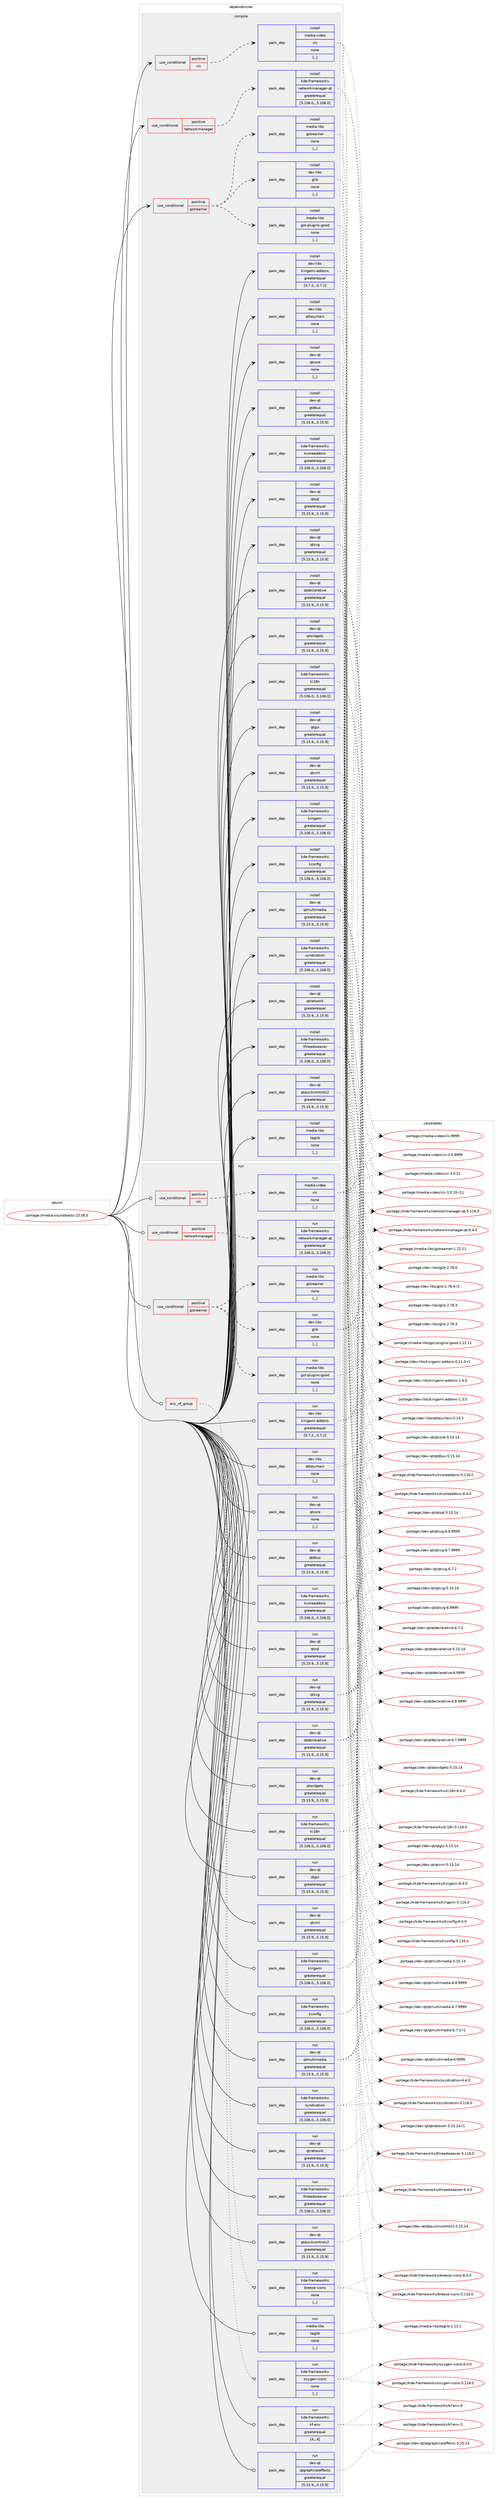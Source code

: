 digraph prolog {

# *************
# Graph options
# *************

newrank=true;
concentrate=true;
compound=true;
graph [rankdir=LR,fontname=Helvetica,fontsize=10,ranksep=1.5];#, ranksep=2.5, nodesep=0.2];
edge  [arrowhead=vee];
node  [fontname=Helvetica,fontsize=10];

# **********
# The ebuild
# **********

subgraph cluster_leftcol {
color=gray;
label=<<i>ebuild</i>>;
id [label="portage://media-sound/kasts-23.08.5", color=red, width=4, href="../media-sound/kasts-23.08.5.svg"];
}

# ****************
# The dependencies
# ****************

subgraph cluster_midcol {
color=gray;
label=<<i>dependencies</i>>;
subgraph cluster_compile {
fillcolor="#eeeeee";
style=filled;
label=<<i>compile</i>>;
subgraph cond79906 {
dependency315726 [label=<<TABLE BORDER="0" CELLBORDER="1" CELLSPACING="0" CELLPADDING="4"><TR><TD ROWSPAN="3" CELLPADDING="10">use_conditional</TD></TR><TR><TD>positive</TD></TR><TR><TD>gstreamer</TD></TR></TABLE>>, shape=none, color=red];
subgraph pack233376 {
dependency315727 [label=<<TABLE BORDER="0" CELLBORDER="1" CELLSPACING="0" CELLPADDING="4" WIDTH="220"><TR><TD ROWSPAN="6" CELLPADDING="30">pack_dep</TD></TR><TR><TD WIDTH="110">install</TD></TR><TR><TD>dev-libs</TD></TR><TR><TD>glib</TD></TR><TR><TD>none</TD></TR><TR><TD>[,,]</TD></TR></TABLE>>, shape=none, color=blue];
}
dependency315726:e -> dependency315727:w [weight=20,style="dashed",arrowhead="vee"];
subgraph pack233377 {
dependency315728 [label=<<TABLE BORDER="0" CELLBORDER="1" CELLSPACING="0" CELLPADDING="4" WIDTH="220"><TR><TD ROWSPAN="6" CELLPADDING="30">pack_dep</TD></TR><TR><TD WIDTH="110">install</TD></TR><TR><TD>media-libs</TD></TR><TR><TD>gstreamer</TD></TR><TR><TD>none</TD></TR><TR><TD>[,,]</TD></TR></TABLE>>, shape=none, color=blue];
}
dependency315726:e -> dependency315728:w [weight=20,style="dashed",arrowhead="vee"];
subgraph pack233378 {
dependency315729 [label=<<TABLE BORDER="0" CELLBORDER="1" CELLSPACING="0" CELLPADDING="4" WIDTH="220"><TR><TD ROWSPAN="6" CELLPADDING="30">pack_dep</TD></TR><TR><TD WIDTH="110">install</TD></TR><TR><TD>media-libs</TD></TR><TR><TD>gst-plugins-good</TD></TR><TR><TD>none</TD></TR><TR><TD>[,,]</TD></TR></TABLE>>, shape=none, color=blue];
}
dependency315726:e -> dependency315729:w [weight=20,style="dashed",arrowhead="vee"];
}
id:e -> dependency315726:w [weight=20,style="solid",arrowhead="vee"];
subgraph cond79907 {
dependency315730 [label=<<TABLE BORDER="0" CELLBORDER="1" CELLSPACING="0" CELLPADDING="4"><TR><TD ROWSPAN="3" CELLPADDING="10">use_conditional</TD></TR><TR><TD>positive</TD></TR><TR><TD>networkmanager</TD></TR></TABLE>>, shape=none, color=red];
subgraph pack233379 {
dependency315731 [label=<<TABLE BORDER="0" CELLBORDER="1" CELLSPACING="0" CELLPADDING="4" WIDTH="220"><TR><TD ROWSPAN="6" CELLPADDING="30">pack_dep</TD></TR><TR><TD WIDTH="110">install</TD></TR><TR><TD>kde-frameworks</TD></TR><TR><TD>networkmanager-qt</TD></TR><TR><TD>greaterequal</TD></TR><TR><TD>[5.106.0,,,5.106.0]</TD></TR></TABLE>>, shape=none, color=blue];
}
dependency315730:e -> dependency315731:w [weight=20,style="dashed",arrowhead="vee"];
}
id:e -> dependency315730:w [weight=20,style="solid",arrowhead="vee"];
subgraph cond79908 {
dependency315732 [label=<<TABLE BORDER="0" CELLBORDER="1" CELLSPACING="0" CELLPADDING="4"><TR><TD ROWSPAN="3" CELLPADDING="10">use_conditional</TD></TR><TR><TD>positive</TD></TR><TR><TD>vlc</TD></TR></TABLE>>, shape=none, color=red];
subgraph pack233380 {
dependency315733 [label=<<TABLE BORDER="0" CELLBORDER="1" CELLSPACING="0" CELLPADDING="4" WIDTH="220"><TR><TD ROWSPAN="6" CELLPADDING="30">pack_dep</TD></TR><TR><TD WIDTH="110">install</TD></TR><TR><TD>media-video</TD></TR><TR><TD>vlc</TD></TR><TR><TD>none</TD></TR><TR><TD>[,,]</TD></TR></TABLE>>, shape=none, color=blue];
}
dependency315732:e -> dependency315733:w [weight=20,style="dashed",arrowhead="vee"];
}
id:e -> dependency315732:w [weight=20,style="solid",arrowhead="vee"];
subgraph pack233381 {
dependency315734 [label=<<TABLE BORDER="0" CELLBORDER="1" CELLSPACING="0" CELLPADDING="4" WIDTH="220"><TR><TD ROWSPAN="6" CELLPADDING="30">pack_dep</TD></TR><TR><TD WIDTH="110">install</TD></TR><TR><TD>dev-libs</TD></TR><TR><TD>kirigami-addons</TD></TR><TR><TD>greaterequal</TD></TR><TR><TD>[0.7.2,,,0.7.2]</TD></TR></TABLE>>, shape=none, color=blue];
}
id:e -> dependency315734:w [weight=20,style="solid",arrowhead="vee"];
subgraph pack233382 {
dependency315735 [label=<<TABLE BORDER="0" CELLBORDER="1" CELLSPACING="0" CELLPADDING="4" WIDTH="220"><TR><TD ROWSPAN="6" CELLPADDING="30">pack_dep</TD></TR><TR><TD WIDTH="110">install</TD></TR><TR><TD>dev-libs</TD></TR><TR><TD>qtkeychain</TD></TR><TR><TD>none</TD></TR><TR><TD>[,,]</TD></TR></TABLE>>, shape=none, color=blue];
}
id:e -> dependency315735:w [weight=20,style="solid",arrowhead="vee"];
subgraph pack233383 {
dependency315736 [label=<<TABLE BORDER="0" CELLBORDER="1" CELLSPACING="0" CELLPADDING="4" WIDTH="220"><TR><TD ROWSPAN="6" CELLPADDING="30">pack_dep</TD></TR><TR><TD WIDTH="110">install</TD></TR><TR><TD>dev-qt</TD></TR><TR><TD>qtcore</TD></TR><TR><TD>none</TD></TR><TR><TD>[,,]</TD></TR></TABLE>>, shape=none, color=blue];
}
id:e -> dependency315736:w [weight=20,style="solid",arrowhead="vee"];
subgraph pack233384 {
dependency315737 [label=<<TABLE BORDER="0" CELLBORDER="1" CELLSPACING="0" CELLPADDING="4" WIDTH="220"><TR><TD ROWSPAN="6" CELLPADDING="30">pack_dep</TD></TR><TR><TD WIDTH="110">install</TD></TR><TR><TD>dev-qt</TD></TR><TR><TD>qtdbus</TD></TR><TR><TD>greaterequal</TD></TR><TR><TD>[5.15.9,,,5.15.9]</TD></TR></TABLE>>, shape=none, color=blue];
}
id:e -> dependency315737:w [weight=20,style="solid",arrowhead="vee"];
subgraph pack233385 {
dependency315738 [label=<<TABLE BORDER="0" CELLBORDER="1" CELLSPACING="0" CELLPADDING="4" WIDTH="220"><TR><TD ROWSPAN="6" CELLPADDING="30">pack_dep</TD></TR><TR><TD WIDTH="110">install</TD></TR><TR><TD>dev-qt</TD></TR><TR><TD>qtdeclarative</TD></TR><TR><TD>greaterequal</TD></TR><TR><TD>[5.15.9,,,5.15.9]</TD></TR></TABLE>>, shape=none, color=blue];
}
id:e -> dependency315738:w [weight=20,style="solid",arrowhead="vee"];
subgraph pack233386 {
dependency315739 [label=<<TABLE BORDER="0" CELLBORDER="1" CELLSPACING="0" CELLPADDING="4" WIDTH="220"><TR><TD ROWSPAN="6" CELLPADDING="30">pack_dep</TD></TR><TR><TD WIDTH="110">install</TD></TR><TR><TD>dev-qt</TD></TR><TR><TD>qtgui</TD></TR><TR><TD>greaterequal</TD></TR><TR><TD>[5.15.9,,,5.15.9]</TD></TR></TABLE>>, shape=none, color=blue];
}
id:e -> dependency315739:w [weight=20,style="solid",arrowhead="vee"];
subgraph pack233387 {
dependency315740 [label=<<TABLE BORDER="0" CELLBORDER="1" CELLSPACING="0" CELLPADDING="4" WIDTH="220"><TR><TD ROWSPAN="6" CELLPADDING="30">pack_dep</TD></TR><TR><TD WIDTH="110">install</TD></TR><TR><TD>dev-qt</TD></TR><TR><TD>qtmultimedia</TD></TR><TR><TD>greaterequal</TD></TR><TR><TD>[5.15.9,,,5.15.9]</TD></TR></TABLE>>, shape=none, color=blue];
}
id:e -> dependency315740:w [weight=20,style="solid",arrowhead="vee"];
subgraph pack233388 {
dependency315741 [label=<<TABLE BORDER="0" CELLBORDER="1" CELLSPACING="0" CELLPADDING="4" WIDTH="220"><TR><TD ROWSPAN="6" CELLPADDING="30">pack_dep</TD></TR><TR><TD WIDTH="110">install</TD></TR><TR><TD>dev-qt</TD></TR><TR><TD>qtnetwork</TD></TR><TR><TD>greaterequal</TD></TR><TR><TD>[5.15.9,,,5.15.9]</TD></TR></TABLE>>, shape=none, color=blue];
}
id:e -> dependency315741:w [weight=20,style="solid",arrowhead="vee"];
subgraph pack233389 {
dependency315742 [label=<<TABLE BORDER="0" CELLBORDER="1" CELLSPACING="0" CELLPADDING="4" WIDTH="220"><TR><TD ROWSPAN="6" CELLPADDING="30">pack_dep</TD></TR><TR><TD WIDTH="110">install</TD></TR><TR><TD>dev-qt</TD></TR><TR><TD>qtquickcontrols2</TD></TR><TR><TD>greaterequal</TD></TR><TR><TD>[5.15.9,,,5.15.9]</TD></TR></TABLE>>, shape=none, color=blue];
}
id:e -> dependency315742:w [weight=20,style="solid",arrowhead="vee"];
subgraph pack233390 {
dependency315743 [label=<<TABLE BORDER="0" CELLBORDER="1" CELLSPACING="0" CELLPADDING="4" WIDTH="220"><TR><TD ROWSPAN="6" CELLPADDING="30">pack_dep</TD></TR><TR><TD WIDTH="110">install</TD></TR><TR><TD>dev-qt</TD></TR><TR><TD>qtsql</TD></TR><TR><TD>greaterequal</TD></TR><TR><TD>[5.15.9,,,5.15.9]</TD></TR></TABLE>>, shape=none, color=blue];
}
id:e -> dependency315743:w [weight=20,style="solid",arrowhead="vee"];
subgraph pack233391 {
dependency315744 [label=<<TABLE BORDER="0" CELLBORDER="1" CELLSPACING="0" CELLPADDING="4" WIDTH="220"><TR><TD ROWSPAN="6" CELLPADDING="30">pack_dep</TD></TR><TR><TD WIDTH="110">install</TD></TR><TR><TD>dev-qt</TD></TR><TR><TD>qtsvg</TD></TR><TR><TD>greaterequal</TD></TR><TR><TD>[5.15.9,,,5.15.9]</TD></TR></TABLE>>, shape=none, color=blue];
}
id:e -> dependency315744:w [weight=20,style="solid",arrowhead="vee"];
subgraph pack233392 {
dependency315745 [label=<<TABLE BORDER="0" CELLBORDER="1" CELLSPACING="0" CELLPADDING="4" WIDTH="220"><TR><TD ROWSPAN="6" CELLPADDING="30">pack_dep</TD></TR><TR><TD WIDTH="110">install</TD></TR><TR><TD>dev-qt</TD></TR><TR><TD>qtwidgets</TD></TR><TR><TD>greaterequal</TD></TR><TR><TD>[5.15.9,,,5.15.9]</TD></TR></TABLE>>, shape=none, color=blue];
}
id:e -> dependency315745:w [weight=20,style="solid",arrowhead="vee"];
subgraph pack233393 {
dependency315746 [label=<<TABLE BORDER="0" CELLBORDER="1" CELLSPACING="0" CELLPADDING="4" WIDTH="220"><TR><TD ROWSPAN="6" CELLPADDING="30">pack_dep</TD></TR><TR><TD WIDTH="110">install</TD></TR><TR><TD>dev-qt</TD></TR><TR><TD>qtxml</TD></TR><TR><TD>greaterequal</TD></TR><TR><TD>[5.15.9,,,5.15.9]</TD></TR></TABLE>>, shape=none, color=blue];
}
id:e -> dependency315746:w [weight=20,style="solid",arrowhead="vee"];
subgraph pack233394 {
dependency315747 [label=<<TABLE BORDER="0" CELLBORDER="1" CELLSPACING="0" CELLPADDING="4" WIDTH="220"><TR><TD ROWSPAN="6" CELLPADDING="30">pack_dep</TD></TR><TR><TD WIDTH="110">install</TD></TR><TR><TD>kde-frameworks</TD></TR><TR><TD>kconfig</TD></TR><TR><TD>greaterequal</TD></TR><TR><TD>[5.106.0,,,5.106.0]</TD></TR></TABLE>>, shape=none, color=blue];
}
id:e -> dependency315747:w [weight=20,style="solid",arrowhead="vee"];
subgraph pack233395 {
dependency315748 [label=<<TABLE BORDER="0" CELLBORDER="1" CELLSPACING="0" CELLPADDING="4" WIDTH="220"><TR><TD ROWSPAN="6" CELLPADDING="30">pack_dep</TD></TR><TR><TD WIDTH="110">install</TD></TR><TR><TD>kde-frameworks</TD></TR><TR><TD>kcoreaddons</TD></TR><TR><TD>greaterequal</TD></TR><TR><TD>[5.106.0,,,5.106.0]</TD></TR></TABLE>>, shape=none, color=blue];
}
id:e -> dependency315748:w [weight=20,style="solid",arrowhead="vee"];
subgraph pack233396 {
dependency315749 [label=<<TABLE BORDER="0" CELLBORDER="1" CELLSPACING="0" CELLPADDING="4" WIDTH="220"><TR><TD ROWSPAN="6" CELLPADDING="30">pack_dep</TD></TR><TR><TD WIDTH="110">install</TD></TR><TR><TD>kde-frameworks</TD></TR><TR><TD>ki18n</TD></TR><TR><TD>greaterequal</TD></TR><TR><TD>[5.106.0,,,5.106.0]</TD></TR></TABLE>>, shape=none, color=blue];
}
id:e -> dependency315749:w [weight=20,style="solid",arrowhead="vee"];
subgraph pack233397 {
dependency315750 [label=<<TABLE BORDER="0" CELLBORDER="1" CELLSPACING="0" CELLPADDING="4" WIDTH="220"><TR><TD ROWSPAN="6" CELLPADDING="30">pack_dep</TD></TR><TR><TD WIDTH="110">install</TD></TR><TR><TD>kde-frameworks</TD></TR><TR><TD>kirigami</TD></TR><TR><TD>greaterequal</TD></TR><TR><TD>[5.106.0,,,5.106.0]</TD></TR></TABLE>>, shape=none, color=blue];
}
id:e -> dependency315750:w [weight=20,style="solid",arrowhead="vee"];
subgraph pack233398 {
dependency315751 [label=<<TABLE BORDER="0" CELLBORDER="1" CELLSPACING="0" CELLPADDING="4" WIDTH="220"><TR><TD ROWSPAN="6" CELLPADDING="30">pack_dep</TD></TR><TR><TD WIDTH="110">install</TD></TR><TR><TD>kde-frameworks</TD></TR><TR><TD>syndication</TD></TR><TR><TD>greaterequal</TD></TR><TR><TD>[5.106.0,,,5.106.0]</TD></TR></TABLE>>, shape=none, color=blue];
}
id:e -> dependency315751:w [weight=20,style="solid",arrowhead="vee"];
subgraph pack233399 {
dependency315752 [label=<<TABLE BORDER="0" CELLBORDER="1" CELLSPACING="0" CELLPADDING="4" WIDTH="220"><TR><TD ROWSPAN="6" CELLPADDING="30">pack_dep</TD></TR><TR><TD WIDTH="110">install</TD></TR><TR><TD>kde-frameworks</TD></TR><TR><TD>threadweaver</TD></TR><TR><TD>greaterequal</TD></TR><TR><TD>[5.106.0,,,5.106.0]</TD></TR></TABLE>>, shape=none, color=blue];
}
id:e -> dependency315752:w [weight=20,style="solid",arrowhead="vee"];
subgraph pack233400 {
dependency315753 [label=<<TABLE BORDER="0" CELLBORDER="1" CELLSPACING="0" CELLPADDING="4" WIDTH="220"><TR><TD ROWSPAN="6" CELLPADDING="30">pack_dep</TD></TR><TR><TD WIDTH="110">install</TD></TR><TR><TD>media-libs</TD></TR><TR><TD>taglib</TD></TR><TR><TD>none</TD></TR><TR><TD>[,,]</TD></TR></TABLE>>, shape=none, color=blue];
}
id:e -> dependency315753:w [weight=20,style="solid",arrowhead="vee"];
}
subgraph cluster_compileandrun {
fillcolor="#eeeeee";
style=filled;
label=<<i>compile and run</i>>;
}
subgraph cluster_run {
fillcolor="#eeeeee";
style=filled;
label=<<i>run</i>>;
subgraph any2272 {
dependency315754 [label=<<TABLE BORDER="0" CELLBORDER="1" CELLSPACING="0" CELLPADDING="4"><TR><TD CELLPADDING="10">any_of_group</TD></TR></TABLE>>, shape=none, color=red];subgraph pack233401 {
dependency315755 [label=<<TABLE BORDER="0" CELLBORDER="1" CELLSPACING="0" CELLPADDING="4" WIDTH="220"><TR><TD ROWSPAN="6" CELLPADDING="30">pack_dep</TD></TR><TR><TD WIDTH="110">run</TD></TR><TR><TD>kde-frameworks</TD></TR><TR><TD>breeze-icons</TD></TR><TR><TD>none</TD></TR><TR><TD>[,,]</TD></TR></TABLE>>, shape=none, color=blue];
}
dependency315754:e -> dependency315755:w [weight=20,style="dotted",arrowhead="oinv"];
subgraph pack233402 {
dependency315756 [label=<<TABLE BORDER="0" CELLBORDER="1" CELLSPACING="0" CELLPADDING="4" WIDTH="220"><TR><TD ROWSPAN="6" CELLPADDING="30">pack_dep</TD></TR><TR><TD WIDTH="110">run</TD></TR><TR><TD>kde-frameworks</TD></TR><TR><TD>oxygen-icons</TD></TR><TR><TD>none</TD></TR><TR><TD>[,,]</TD></TR></TABLE>>, shape=none, color=blue];
}
dependency315754:e -> dependency315756:w [weight=20,style="dotted",arrowhead="oinv"];
}
id:e -> dependency315754:w [weight=20,style="solid",arrowhead="odot"];
subgraph cond79909 {
dependency315757 [label=<<TABLE BORDER="0" CELLBORDER="1" CELLSPACING="0" CELLPADDING="4"><TR><TD ROWSPAN="3" CELLPADDING="10">use_conditional</TD></TR><TR><TD>positive</TD></TR><TR><TD>gstreamer</TD></TR></TABLE>>, shape=none, color=red];
subgraph pack233403 {
dependency315758 [label=<<TABLE BORDER="0" CELLBORDER="1" CELLSPACING="0" CELLPADDING="4" WIDTH="220"><TR><TD ROWSPAN="6" CELLPADDING="30">pack_dep</TD></TR><TR><TD WIDTH="110">run</TD></TR><TR><TD>dev-libs</TD></TR><TR><TD>glib</TD></TR><TR><TD>none</TD></TR><TR><TD>[,,]</TD></TR></TABLE>>, shape=none, color=blue];
}
dependency315757:e -> dependency315758:w [weight=20,style="dashed",arrowhead="vee"];
subgraph pack233404 {
dependency315759 [label=<<TABLE BORDER="0" CELLBORDER="1" CELLSPACING="0" CELLPADDING="4" WIDTH="220"><TR><TD ROWSPAN="6" CELLPADDING="30">pack_dep</TD></TR><TR><TD WIDTH="110">run</TD></TR><TR><TD>media-libs</TD></TR><TR><TD>gstreamer</TD></TR><TR><TD>none</TD></TR><TR><TD>[,,]</TD></TR></TABLE>>, shape=none, color=blue];
}
dependency315757:e -> dependency315759:w [weight=20,style="dashed",arrowhead="vee"];
subgraph pack233405 {
dependency315760 [label=<<TABLE BORDER="0" CELLBORDER="1" CELLSPACING="0" CELLPADDING="4" WIDTH="220"><TR><TD ROWSPAN="6" CELLPADDING="30">pack_dep</TD></TR><TR><TD WIDTH="110">run</TD></TR><TR><TD>media-libs</TD></TR><TR><TD>gst-plugins-good</TD></TR><TR><TD>none</TD></TR><TR><TD>[,,]</TD></TR></TABLE>>, shape=none, color=blue];
}
dependency315757:e -> dependency315760:w [weight=20,style="dashed",arrowhead="vee"];
}
id:e -> dependency315757:w [weight=20,style="solid",arrowhead="odot"];
subgraph cond79910 {
dependency315761 [label=<<TABLE BORDER="0" CELLBORDER="1" CELLSPACING="0" CELLPADDING="4"><TR><TD ROWSPAN="3" CELLPADDING="10">use_conditional</TD></TR><TR><TD>positive</TD></TR><TR><TD>networkmanager</TD></TR></TABLE>>, shape=none, color=red];
subgraph pack233406 {
dependency315762 [label=<<TABLE BORDER="0" CELLBORDER="1" CELLSPACING="0" CELLPADDING="4" WIDTH="220"><TR><TD ROWSPAN="6" CELLPADDING="30">pack_dep</TD></TR><TR><TD WIDTH="110">run</TD></TR><TR><TD>kde-frameworks</TD></TR><TR><TD>networkmanager-qt</TD></TR><TR><TD>greaterequal</TD></TR><TR><TD>[5.106.0,,,5.106.0]</TD></TR></TABLE>>, shape=none, color=blue];
}
dependency315761:e -> dependency315762:w [weight=20,style="dashed",arrowhead="vee"];
}
id:e -> dependency315761:w [weight=20,style="solid",arrowhead="odot"];
subgraph cond79911 {
dependency315763 [label=<<TABLE BORDER="0" CELLBORDER="1" CELLSPACING="0" CELLPADDING="4"><TR><TD ROWSPAN="3" CELLPADDING="10">use_conditional</TD></TR><TR><TD>positive</TD></TR><TR><TD>vlc</TD></TR></TABLE>>, shape=none, color=red];
subgraph pack233407 {
dependency315764 [label=<<TABLE BORDER="0" CELLBORDER="1" CELLSPACING="0" CELLPADDING="4" WIDTH="220"><TR><TD ROWSPAN="6" CELLPADDING="30">pack_dep</TD></TR><TR><TD WIDTH="110">run</TD></TR><TR><TD>media-video</TD></TR><TR><TD>vlc</TD></TR><TR><TD>none</TD></TR><TR><TD>[,,]</TD></TR></TABLE>>, shape=none, color=blue];
}
dependency315763:e -> dependency315764:w [weight=20,style="dashed",arrowhead="vee"];
}
id:e -> dependency315763:w [weight=20,style="solid",arrowhead="odot"];
subgraph pack233408 {
dependency315765 [label=<<TABLE BORDER="0" CELLBORDER="1" CELLSPACING="0" CELLPADDING="4" WIDTH="220"><TR><TD ROWSPAN="6" CELLPADDING="30">pack_dep</TD></TR><TR><TD WIDTH="110">run</TD></TR><TR><TD>dev-libs</TD></TR><TR><TD>kirigami-addons</TD></TR><TR><TD>greaterequal</TD></TR><TR><TD>[0.7.2,,,0.7.2]</TD></TR></TABLE>>, shape=none, color=blue];
}
id:e -> dependency315765:w [weight=20,style="solid",arrowhead="odot"];
subgraph pack233409 {
dependency315766 [label=<<TABLE BORDER="0" CELLBORDER="1" CELLSPACING="0" CELLPADDING="4" WIDTH="220"><TR><TD ROWSPAN="6" CELLPADDING="30">pack_dep</TD></TR><TR><TD WIDTH="110">run</TD></TR><TR><TD>dev-libs</TD></TR><TR><TD>qtkeychain</TD></TR><TR><TD>none</TD></TR><TR><TD>[,,]</TD></TR></TABLE>>, shape=none, color=blue];
}
id:e -> dependency315766:w [weight=20,style="solid",arrowhead="odot"];
subgraph pack233410 {
dependency315767 [label=<<TABLE BORDER="0" CELLBORDER="1" CELLSPACING="0" CELLPADDING="4" WIDTH="220"><TR><TD ROWSPAN="6" CELLPADDING="30">pack_dep</TD></TR><TR><TD WIDTH="110">run</TD></TR><TR><TD>dev-qt</TD></TR><TR><TD>qtcore</TD></TR><TR><TD>none</TD></TR><TR><TD>[,,]</TD></TR></TABLE>>, shape=none, color=blue];
}
id:e -> dependency315767:w [weight=20,style="solid",arrowhead="odot"];
subgraph pack233411 {
dependency315768 [label=<<TABLE BORDER="0" CELLBORDER="1" CELLSPACING="0" CELLPADDING="4" WIDTH="220"><TR><TD ROWSPAN="6" CELLPADDING="30">pack_dep</TD></TR><TR><TD WIDTH="110">run</TD></TR><TR><TD>dev-qt</TD></TR><TR><TD>qtdbus</TD></TR><TR><TD>greaterequal</TD></TR><TR><TD>[5.15.9,,,5.15.9]</TD></TR></TABLE>>, shape=none, color=blue];
}
id:e -> dependency315768:w [weight=20,style="solid",arrowhead="odot"];
subgraph pack233412 {
dependency315769 [label=<<TABLE BORDER="0" CELLBORDER="1" CELLSPACING="0" CELLPADDING="4" WIDTH="220"><TR><TD ROWSPAN="6" CELLPADDING="30">pack_dep</TD></TR><TR><TD WIDTH="110">run</TD></TR><TR><TD>dev-qt</TD></TR><TR><TD>qtdeclarative</TD></TR><TR><TD>greaterequal</TD></TR><TR><TD>[5.15.9,,,5.15.9]</TD></TR></TABLE>>, shape=none, color=blue];
}
id:e -> dependency315769:w [weight=20,style="solid",arrowhead="odot"];
subgraph pack233413 {
dependency315770 [label=<<TABLE BORDER="0" CELLBORDER="1" CELLSPACING="0" CELLPADDING="4" WIDTH="220"><TR><TD ROWSPAN="6" CELLPADDING="30">pack_dep</TD></TR><TR><TD WIDTH="110">run</TD></TR><TR><TD>dev-qt</TD></TR><TR><TD>qtgraphicaleffects</TD></TR><TR><TD>greaterequal</TD></TR><TR><TD>[5.15.9,,,5.15.9]</TD></TR></TABLE>>, shape=none, color=blue];
}
id:e -> dependency315770:w [weight=20,style="solid",arrowhead="odot"];
subgraph pack233414 {
dependency315771 [label=<<TABLE BORDER="0" CELLBORDER="1" CELLSPACING="0" CELLPADDING="4" WIDTH="220"><TR><TD ROWSPAN="6" CELLPADDING="30">pack_dep</TD></TR><TR><TD WIDTH="110">run</TD></TR><TR><TD>dev-qt</TD></TR><TR><TD>qtgui</TD></TR><TR><TD>greaterequal</TD></TR><TR><TD>[5.15.9,,,5.15.9]</TD></TR></TABLE>>, shape=none, color=blue];
}
id:e -> dependency315771:w [weight=20,style="solid",arrowhead="odot"];
subgraph pack233415 {
dependency315772 [label=<<TABLE BORDER="0" CELLBORDER="1" CELLSPACING="0" CELLPADDING="4" WIDTH="220"><TR><TD ROWSPAN="6" CELLPADDING="30">pack_dep</TD></TR><TR><TD WIDTH="110">run</TD></TR><TR><TD>dev-qt</TD></TR><TR><TD>qtmultimedia</TD></TR><TR><TD>greaterequal</TD></TR><TR><TD>[5.15.9,,,5.15.9]</TD></TR></TABLE>>, shape=none, color=blue];
}
id:e -> dependency315772:w [weight=20,style="solid",arrowhead="odot"];
subgraph pack233416 {
dependency315773 [label=<<TABLE BORDER="0" CELLBORDER="1" CELLSPACING="0" CELLPADDING="4" WIDTH="220"><TR><TD ROWSPAN="6" CELLPADDING="30">pack_dep</TD></TR><TR><TD WIDTH="110">run</TD></TR><TR><TD>dev-qt</TD></TR><TR><TD>qtnetwork</TD></TR><TR><TD>greaterequal</TD></TR><TR><TD>[5.15.9,,,5.15.9]</TD></TR></TABLE>>, shape=none, color=blue];
}
id:e -> dependency315773:w [weight=20,style="solid",arrowhead="odot"];
subgraph pack233417 {
dependency315774 [label=<<TABLE BORDER="0" CELLBORDER="1" CELLSPACING="0" CELLPADDING="4" WIDTH="220"><TR><TD ROWSPAN="6" CELLPADDING="30">pack_dep</TD></TR><TR><TD WIDTH="110">run</TD></TR><TR><TD>dev-qt</TD></TR><TR><TD>qtquickcontrols2</TD></TR><TR><TD>greaterequal</TD></TR><TR><TD>[5.15.9,,,5.15.9]</TD></TR></TABLE>>, shape=none, color=blue];
}
id:e -> dependency315774:w [weight=20,style="solid",arrowhead="odot"];
subgraph pack233418 {
dependency315775 [label=<<TABLE BORDER="0" CELLBORDER="1" CELLSPACING="0" CELLPADDING="4" WIDTH="220"><TR><TD ROWSPAN="6" CELLPADDING="30">pack_dep</TD></TR><TR><TD WIDTH="110">run</TD></TR><TR><TD>dev-qt</TD></TR><TR><TD>qtsql</TD></TR><TR><TD>greaterequal</TD></TR><TR><TD>[5.15.9,,,5.15.9]</TD></TR></TABLE>>, shape=none, color=blue];
}
id:e -> dependency315775:w [weight=20,style="solid",arrowhead="odot"];
subgraph pack233419 {
dependency315776 [label=<<TABLE BORDER="0" CELLBORDER="1" CELLSPACING="0" CELLPADDING="4" WIDTH="220"><TR><TD ROWSPAN="6" CELLPADDING="30">pack_dep</TD></TR><TR><TD WIDTH="110">run</TD></TR><TR><TD>dev-qt</TD></TR><TR><TD>qtsvg</TD></TR><TR><TD>greaterequal</TD></TR><TR><TD>[5.15.9,,,5.15.9]</TD></TR></TABLE>>, shape=none, color=blue];
}
id:e -> dependency315776:w [weight=20,style="solid",arrowhead="odot"];
subgraph pack233420 {
dependency315777 [label=<<TABLE BORDER="0" CELLBORDER="1" CELLSPACING="0" CELLPADDING="4" WIDTH="220"><TR><TD ROWSPAN="6" CELLPADDING="30">pack_dep</TD></TR><TR><TD WIDTH="110">run</TD></TR><TR><TD>dev-qt</TD></TR><TR><TD>qtwidgets</TD></TR><TR><TD>greaterequal</TD></TR><TR><TD>[5.15.9,,,5.15.9]</TD></TR></TABLE>>, shape=none, color=blue];
}
id:e -> dependency315777:w [weight=20,style="solid",arrowhead="odot"];
subgraph pack233421 {
dependency315778 [label=<<TABLE BORDER="0" CELLBORDER="1" CELLSPACING="0" CELLPADDING="4" WIDTH="220"><TR><TD ROWSPAN="6" CELLPADDING="30">pack_dep</TD></TR><TR><TD WIDTH="110">run</TD></TR><TR><TD>dev-qt</TD></TR><TR><TD>qtxml</TD></TR><TR><TD>greaterequal</TD></TR><TR><TD>[5.15.9,,,5.15.9]</TD></TR></TABLE>>, shape=none, color=blue];
}
id:e -> dependency315778:w [weight=20,style="solid",arrowhead="odot"];
subgraph pack233422 {
dependency315779 [label=<<TABLE BORDER="0" CELLBORDER="1" CELLSPACING="0" CELLPADDING="4" WIDTH="220"><TR><TD ROWSPAN="6" CELLPADDING="30">pack_dep</TD></TR><TR><TD WIDTH="110">run</TD></TR><TR><TD>kde-frameworks</TD></TR><TR><TD>kconfig</TD></TR><TR><TD>greaterequal</TD></TR><TR><TD>[5.106.0,,,5.106.0]</TD></TR></TABLE>>, shape=none, color=blue];
}
id:e -> dependency315779:w [weight=20,style="solid",arrowhead="odot"];
subgraph pack233423 {
dependency315780 [label=<<TABLE BORDER="0" CELLBORDER="1" CELLSPACING="0" CELLPADDING="4" WIDTH="220"><TR><TD ROWSPAN="6" CELLPADDING="30">pack_dep</TD></TR><TR><TD WIDTH="110">run</TD></TR><TR><TD>kde-frameworks</TD></TR><TR><TD>kcoreaddons</TD></TR><TR><TD>greaterequal</TD></TR><TR><TD>[5.106.0,,,5.106.0]</TD></TR></TABLE>>, shape=none, color=blue];
}
id:e -> dependency315780:w [weight=20,style="solid",arrowhead="odot"];
subgraph pack233424 {
dependency315781 [label=<<TABLE BORDER="0" CELLBORDER="1" CELLSPACING="0" CELLPADDING="4" WIDTH="220"><TR><TD ROWSPAN="6" CELLPADDING="30">pack_dep</TD></TR><TR><TD WIDTH="110">run</TD></TR><TR><TD>kde-frameworks</TD></TR><TR><TD>kf-env</TD></TR><TR><TD>greaterequal</TD></TR><TR><TD>[4,,,4]</TD></TR></TABLE>>, shape=none, color=blue];
}
id:e -> dependency315781:w [weight=20,style="solid",arrowhead="odot"];
subgraph pack233425 {
dependency315782 [label=<<TABLE BORDER="0" CELLBORDER="1" CELLSPACING="0" CELLPADDING="4" WIDTH="220"><TR><TD ROWSPAN="6" CELLPADDING="30">pack_dep</TD></TR><TR><TD WIDTH="110">run</TD></TR><TR><TD>kde-frameworks</TD></TR><TR><TD>ki18n</TD></TR><TR><TD>greaterequal</TD></TR><TR><TD>[5.106.0,,,5.106.0]</TD></TR></TABLE>>, shape=none, color=blue];
}
id:e -> dependency315782:w [weight=20,style="solid",arrowhead="odot"];
subgraph pack233426 {
dependency315783 [label=<<TABLE BORDER="0" CELLBORDER="1" CELLSPACING="0" CELLPADDING="4" WIDTH="220"><TR><TD ROWSPAN="6" CELLPADDING="30">pack_dep</TD></TR><TR><TD WIDTH="110">run</TD></TR><TR><TD>kde-frameworks</TD></TR><TR><TD>kirigami</TD></TR><TR><TD>greaterequal</TD></TR><TR><TD>[5.106.0,,,5.106.0]</TD></TR></TABLE>>, shape=none, color=blue];
}
id:e -> dependency315783:w [weight=20,style="solid",arrowhead="odot"];
subgraph pack233427 {
dependency315784 [label=<<TABLE BORDER="0" CELLBORDER="1" CELLSPACING="0" CELLPADDING="4" WIDTH="220"><TR><TD ROWSPAN="6" CELLPADDING="30">pack_dep</TD></TR><TR><TD WIDTH="110">run</TD></TR><TR><TD>kde-frameworks</TD></TR><TR><TD>syndication</TD></TR><TR><TD>greaterequal</TD></TR><TR><TD>[5.106.0,,,5.106.0]</TD></TR></TABLE>>, shape=none, color=blue];
}
id:e -> dependency315784:w [weight=20,style="solid",arrowhead="odot"];
subgraph pack233428 {
dependency315785 [label=<<TABLE BORDER="0" CELLBORDER="1" CELLSPACING="0" CELLPADDING="4" WIDTH="220"><TR><TD ROWSPAN="6" CELLPADDING="30">pack_dep</TD></TR><TR><TD WIDTH="110">run</TD></TR><TR><TD>kde-frameworks</TD></TR><TR><TD>threadweaver</TD></TR><TR><TD>greaterequal</TD></TR><TR><TD>[5.106.0,,,5.106.0]</TD></TR></TABLE>>, shape=none, color=blue];
}
id:e -> dependency315785:w [weight=20,style="solid",arrowhead="odot"];
subgraph pack233429 {
dependency315786 [label=<<TABLE BORDER="0" CELLBORDER="1" CELLSPACING="0" CELLPADDING="4" WIDTH="220"><TR><TD ROWSPAN="6" CELLPADDING="30">pack_dep</TD></TR><TR><TD WIDTH="110">run</TD></TR><TR><TD>media-libs</TD></TR><TR><TD>taglib</TD></TR><TR><TD>none</TD></TR><TR><TD>[,,]</TD></TR></TABLE>>, shape=none, color=blue];
}
id:e -> dependency315786:w [weight=20,style="solid",arrowhead="odot"];
}
}

# **************
# The candidates
# **************

subgraph cluster_choices {
rank=same;
color=gray;
label=<<i>candidates</i>>;

subgraph choice233376 {
color=black;
nodesep=1;
choice1001011184510810598115471031081059845504655564654 [label="portage://dev-libs/glib-2.78.6", color=red, width=4,href="../dev-libs/glib-2.78.6.svg"];
choice10010111845108105981154710310810598455046555646524511449 [label="portage://dev-libs/glib-2.78.4-r1", color=red, width=4,href="../dev-libs/glib-2.78.4-r1.svg"];
choice1001011184510810598115471031081059845504655564651 [label="portage://dev-libs/glib-2.78.3", color=red, width=4,href="../dev-libs/glib-2.78.3.svg"];
choice1001011184510810598115471031081059845504655544652 [label="portage://dev-libs/glib-2.76.4", color=red, width=4,href="../dev-libs/glib-2.76.4.svg"];
dependency315727:e -> choice1001011184510810598115471031081059845504655564654:w [style=dotted,weight="100"];
dependency315727:e -> choice10010111845108105981154710310810598455046555646524511449:w [style=dotted,weight="100"];
dependency315727:e -> choice1001011184510810598115471031081059845504655564651:w [style=dotted,weight="100"];
dependency315727:e -> choice1001011184510810598115471031081059845504655544652:w [style=dotted,weight="100"];
}
subgraph choice233377 {
color=black;
nodesep=1;
choice10910110010597451081059811547103115116114101971091011144549465050464949 [label="portage://media-libs/gstreamer-1.22.11", color=red, width=4,href="../media-libs/gstreamer-1.22.11.svg"];
dependency315728:e -> choice10910110010597451081059811547103115116114101971091011144549465050464949:w [style=dotted,weight="100"];
}
subgraph choice233378 {
color=black;
nodesep=1;
choice1091011001059745108105981154710311511645112108117103105110115451031111111004549465050464949 [label="portage://media-libs/gst-plugins-good-1.22.11", color=red, width=4,href="../media-libs/gst-plugins-good-1.22.11.svg"];
dependency315729:e -> choice1091011001059745108105981154710311511645112108117103105110115451031111111004549465050464949:w [style=dotted,weight="100"];
}
subgraph choice233379 {
color=black;
nodesep=1;
choice107100101451021149710910111911111410711547110101116119111114107109971109710310111445113116455446524648 [label="portage://kde-frameworks/networkmanager-qt-6.4.0", color=red, width=4,href="../kde-frameworks/networkmanager-qt-6.4.0.svg"];
choice1071001014510211497109101119111114107115471101011161191111141071099711097103101114451131164553464949544648 [label="portage://kde-frameworks/networkmanager-qt-5.116.0", color=red, width=4,href="../kde-frameworks/networkmanager-qt-5.116.0.svg"];
dependency315731:e -> choice107100101451021149710910111911111410711547110101116119111114107109971109710310111445113116455446524648:w [style=dotted,weight="100"];
dependency315731:e -> choice1071001014510211497109101119111114107115471101011161191111141071099711097103101114451131164553464949544648:w [style=dotted,weight="100"];
}
subgraph choice233380 {
color=black;
nodesep=1;
choice109101100105974511810510010111147118108994557575757 [label="portage://media-video/vlc-9999", color=red, width=4,href="../media-video/vlc-9999.svg"];
choice10910110010597451181051001011114711810899455146484657575757 [label="portage://media-video/vlc-3.0.9999", color=red, width=4,href="../media-video/vlc-3.0.9999.svg"];
choice1091011001059745118105100101111471181089945514648465049 [label="portage://media-video/vlc-3.0.21", color=red, width=4,href="../media-video/vlc-3.0.21.svg"];
choice1091011001059745118105100101111471181089945514648465048451144949 [label="portage://media-video/vlc-3.0.20-r11", color=red, width=4,href="../media-video/vlc-3.0.20-r11.svg"];
dependency315733:e -> choice109101100105974511810510010111147118108994557575757:w [style=dotted,weight="100"];
dependency315733:e -> choice10910110010597451181051001011114711810899455146484657575757:w [style=dotted,weight="100"];
dependency315733:e -> choice1091011001059745118105100101111471181089945514648465049:w [style=dotted,weight="100"];
dependency315733:e -> choice1091011001059745118105100101111471181089945514648465048451144949:w [style=dotted,weight="100"];
}
subgraph choice233381 {
color=black;
nodesep=1;
choice100101118451081059811547107105114105103971091054597100100111110115454946524648 [label="portage://dev-libs/kirigami-addons-1.4.0", color=red, width=4,href="../dev-libs/kirigami-addons-1.4.0.svg"];
choice100101118451081059811547107105114105103971091054597100100111110115454946514648 [label="portage://dev-libs/kirigami-addons-1.3.0", color=red, width=4,href="../dev-libs/kirigami-addons-1.3.0.svg"];
choice100101118451081059811547107105114105103971091054597100100111110115454846494946484511449 [label="portage://dev-libs/kirigami-addons-0.11.0-r1", color=red, width=4,href="../dev-libs/kirigami-addons-0.11.0-r1.svg"];
dependency315734:e -> choice100101118451081059811547107105114105103971091054597100100111110115454946524648:w [style=dotted,weight="100"];
dependency315734:e -> choice100101118451081059811547107105114105103971091054597100100111110115454946514648:w [style=dotted,weight="100"];
dependency315734:e -> choice100101118451081059811547107105114105103971091054597100100111110115454846494946484511449:w [style=dotted,weight="100"];
}
subgraph choice233382 {
color=black;
nodesep=1;
choice100101118451081059811547113116107101121991049710511045484649524651 [label="portage://dev-libs/qtkeychain-0.14.3", color=red, width=4,href="../dev-libs/qtkeychain-0.14.3.svg"];
dependency315735:e -> choice100101118451081059811547113116107101121991049710511045484649524651:w [style=dotted,weight="100"];
}
subgraph choice233383 {
color=black;
nodesep=1;
choice1001011184511311647113116991111141014553464953464952 [label="portage://dev-qt/qtcore-5.15.14", color=red, width=4,href="../dev-qt/qtcore-5.15.14.svg"];
dependency315736:e -> choice1001011184511311647113116991111141014553464953464952:w [style=dotted,weight="100"];
}
subgraph choice233384 {
color=black;
nodesep=1;
choice1001011184511311647113116100981171154553464953464952 [label="portage://dev-qt/qtdbus-5.15.14", color=red, width=4,href="../dev-qt/qtdbus-5.15.14.svg"];
dependency315737:e -> choice1001011184511311647113116100981171154553464953464952:w [style=dotted,weight="100"];
}
subgraph choice233385 {
color=black;
nodesep=1;
choice100101118451131164711311610010199108971149711610511810145544657575757 [label="portage://dev-qt/qtdeclarative-6.9999", color=red, width=4,href="../dev-qt/qtdeclarative-6.9999.svg"];
choice1001011184511311647113116100101991089711497116105118101455446564657575757 [label="portage://dev-qt/qtdeclarative-6.8.9999", color=red, width=4,href="../dev-qt/qtdeclarative-6.8.9999.svg"];
choice1001011184511311647113116100101991089711497116105118101455446554657575757 [label="portage://dev-qt/qtdeclarative-6.7.9999", color=red, width=4,href="../dev-qt/qtdeclarative-6.7.9999.svg"];
choice1001011184511311647113116100101991089711497116105118101455446554650 [label="portage://dev-qt/qtdeclarative-6.7.2", color=red, width=4,href="../dev-qt/qtdeclarative-6.7.2.svg"];
choice10010111845113116471131161001019910897114971161051181014553464953464952 [label="portage://dev-qt/qtdeclarative-5.15.14", color=red, width=4,href="../dev-qt/qtdeclarative-5.15.14.svg"];
dependency315738:e -> choice100101118451131164711311610010199108971149711610511810145544657575757:w [style=dotted,weight="100"];
dependency315738:e -> choice1001011184511311647113116100101991089711497116105118101455446564657575757:w [style=dotted,weight="100"];
dependency315738:e -> choice1001011184511311647113116100101991089711497116105118101455446554657575757:w [style=dotted,weight="100"];
dependency315738:e -> choice1001011184511311647113116100101991089711497116105118101455446554650:w [style=dotted,weight="100"];
dependency315738:e -> choice10010111845113116471131161001019910897114971161051181014553464953464952:w [style=dotted,weight="100"];
}
subgraph choice233386 {
color=black;
nodesep=1;
choice10010111845113116471131161031171054553464953464952 [label="portage://dev-qt/qtgui-5.15.14", color=red, width=4,href="../dev-qt/qtgui-5.15.14.svg"];
dependency315739:e -> choice10010111845113116471131161031171054553464953464952:w [style=dotted,weight="100"];
}
subgraph choice233387 {
color=black;
nodesep=1;
choice10010111845113116471131161091171081161051091011001059745544657575757 [label="portage://dev-qt/qtmultimedia-6.9999", color=red, width=4,href="../dev-qt/qtmultimedia-6.9999.svg"];
choice100101118451131164711311610911710811610510910110010597455446564657575757 [label="portage://dev-qt/qtmultimedia-6.8.9999", color=red, width=4,href="../dev-qt/qtmultimedia-6.8.9999.svg"];
choice100101118451131164711311610911710811610510910110010597455446554657575757 [label="portage://dev-qt/qtmultimedia-6.7.9999", color=red, width=4,href="../dev-qt/qtmultimedia-6.7.9999.svg"];
choice1001011184511311647113116109117108116105109101100105974554465546504511449 [label="portage://dev-qt/qtmultimedia-6.7.2-r1", color=red, width=4,href="../dev-qt/qtmultimedia-6.7.2-r1.svg"];
choice1001011184511311647113116109117108116105109101100105974553464953464952 [label="portage://dev-qt/qtmultimedia-5.15.14", color=red, width=4,href="../dev-qt/qtmultimedia-5.15.14.svg"];
dependency315740:e -> choice10010111845113116471131161091171081161051091011001059745544657575757:w [style=dotted,weight="100"];
dependency315740:e -> choice100101118451131164711311610911710811610510910110010597455446564657575757:w [style=dotted,weight="100"];
dependency315740:e -> choice100101118451131164711311610911710811610510910110010597455446554657575757:w [style=dotted,weight="100"];
dependency315740:e -> choice1001011184511311647113116109117108116105109101100105974554465546504511449:w [style=dotted,weight="100"];
dependency315740:e -> choice1001011184511311647113116109117108116105109101100105974553464953464952:w [style=dotted,weight="100"];
}
subgraph choice233388 {
color=black;
nodesep=1;
choice100101118451131164711311611010111611911111410745534649534649524511449 [label="portage://dev-qt/qtnetwork-5.15.14-r1", color=red, width=4,href="../dev-qt/qtnetwork-5.15.14-r1.svg"];
dependency315741:e -> choice100101118451131164711311611010111611911111410745534649534649524511449:w [style=dotted,weight="100"];
}
subgraph choice233389 {
color=black;
nodesep=1;
choice10010111845113116471131161131171059910799111110116114111108115504553464953464952 [label="portage://dev-qt/qtquickcontrols2-5.15.14", color=red, width=4,href="../dev-qt/qtquickcontrols2-5.15.14.svg"];
dependency315742:e -> choice10010111845113116471131161131171059910799111110116114111108115504553464953464952:w [style=dotted,weight="100"];
}
subgraph choice233390 {
color=black;
nodesep=1;
choice10010111845113116471131161151131084553464953464952 [label="portage://dev-qt/qtsql-5.15.14", color=red, width=4,href="../dev-qt/qtsql-5.15.14.svg"];
dependency315743:e -> choice10010111845113116471131161151131084553464953464952:w [style=dotted,weight="100"];
}
subgraph choice233391 {
color=black;
nodesep=1;
choice100101118451131164711311611511810345544657575757 [label="portage://dev-qt/qtsvg-6.9999", color=red, width=4,href="../dev-qt/qtsvg-6.9999.svg"];
choice1001011184511311647113116115118103455446564657575757 [label="portage://dev-qt/qtsvg-6.8.9999", color=red, width=4,href="../dev-qt/qtsvg-6.8.9999.svg"];
choice1001011184511311647113116115118103455446554657575757 [label="portage://dev-qt/qtsvg-6.7.9999", color=red, width=4,href="../dev-qt/qtsvg-6.7.9999.svg"];
choice1001011184511311647113116115118103455446554650 [label="portage://dev-qt/qtsvg-6.7.2", color=red, width=4,href="../dev-qt/qtsvg-6.7.2.svg"];
choice10010111845113116471131161151181034553464953464952 [label="portage://dev-qt/qtsvg-5.15.14", color=red, width=4,href="../dev-qt/qtsvg-5.15.14.svg"];
dependency315744:e -> choice100101118451131164711311611511810345544657575757:w [style=dotted,weight="100"];
dependency315744:e -> choice1001011184511311647113116115118103455446564657575757:w [style=dotted,weight="100"];
dependency315744:e -> choice1001011184511311647113116115118103455446554657575757:w [style=dotted,weight="100"];
dependency315744:e -> choice1001011184511311647113116115118103455446554650:w [style=dotted,weight="100"];
dependency315744:e -> choice10010111845113116471131161151181034553464953464952:w [style=dotted,weight="100"];
}
subgraph choice233392 {
color=black;
nodesep=1;
choice10010111845113116471131161191051001031011161154553464953464952 [label="portage://dev-qt/qtwidgets-5.15.14", color=red, width=4,href="../dev-qt/qtwidgets-5.15.14.svg"];
dependency315745:e -> choice10010111845113116471131161191051001031011161154553464953464952:w [style=dotted,weight="100"];
}
subgraph choice233393 {
color=black;
nodesep=1;
choice10010111845113116471131161201091084553464953464952 [label="portage://dev-qt/qtxml-5.15.14", color=red, width=4,href="../dev-qt/qtxml-5.15.14.svg"];
dependency315746:e -> choice10010111845113116471131161201091084553464953464952:w [style=dotted,weight="100"];
}
subgraph choice233394 {
color=black;
nodesep=1;
choice10710010145102114971091011191111141071154710799111110102105103455446524648 [label="portage://kde-frameworks/kconfig-6.4.0", color=red, width=4,href="../kde-frameworks/kconfig-6.4.0.svg"];
choice107100101451021149710910111911111410711547107991111101021051034553464949544648 [label="portage://kde-frameworks/kconfig-5.116.0", color=red, width=4,href="../kde-frameworks/kconfig-5.116.0.svg"];
dependency315747:e -> choice10710010145102114971091011191111141071154710799111110102105103455446524648:w [style=dotted,weight="100"];
dependency315747:e -> choice107100101451021149710910111911111410711547107991111101021051034553464949544648:w [style=dotted,weight="100"];
}
subgraph choice233395 {
color=black;
nodesep=1;
choice1071001014510211497109101119111114107115471079911111410197100100111110115455446524648 [label="portage://kde-frameworks/kcoreaddons-6.4.0", color=red, width=4,href="../kde-frameworks/kcoreaddons-6.4.0.svg"];
choice10710010145102114971091011191111141071154710799111114101971001001111101154553464949544648 [label="portage://kde-frameworks/kcoreaddons-5.116.0", color=red, width=4,href="../kde-frameworks/kcoreaddons-5.116.0.svg"];
dependency315748:e -> choice1071001014510211497109101119111114107115471079911111410197100100111110115455446524648:w [style=dotted,weight="100"];
dependency315748:e -> choice10710010145102114971091011191111141071154710799111114101971001001111101154553464949544648:w [style=dotted,weight="100"];
}
subgraph choice233396 {
color=black;
nodesep=1;
choice1071001014510211497109101119111114107115471071054956110455446524648 [label="portage://kde-frameworks/ki18n-6.4.0", color=red, width=4,href="../kde-frameworks/ki18n-6.4.0.svg"];
choice10710010145102114971091011191111141071154710710549561104553464949544648 [label="portage://kde-frameworks/ki18n-5.116.0", color=red, width=4,href="../kde-frameworks/ki18n-5.116.0.svg"];
dependency315749:e -> choice1071001014510211497109101119111114107115471071054956110455446524648:w [style=dotted,weight="100"];
dependency315749:e -> choice10710010145102114971091011191111141071154710710549561104553464949544648:w [style=dotted,weight="100"];
}
subgraph choice233397 {
color=black;
nodesep=1;
choice10710010145102114971091011191111141071154710710511410510397109105455446524648 [label="portage://kde-frameworks/kirigami-6.4.0", color=red, width=4,href="../kde-frameworks/kirigami-6.4.0.svg"];
choice107100101451021149710910111911111410711547107105114105103971091054553464949544648 [label="portage://kde-frameworks/kirigami-5.116.0", color=red, width=4,href="../kde-frameworks/kirigami-5.116.0.svg"];
dependency315750:e -> choice10710010145102114971091011191111141071154710710511410510397109105455446524648:w [style=dotted,weight="100"];
dependency315750:e -> choice107100101451021149710910111911111410711547107105114105103971091054553464949544648:w [style=dotted,weight="100"];
}
subgraph choice233398 {
color=black;
nodesep=1;
choice1071001014510211497109101119111114107115471151211101001059997116105111110455446524648 [label="portage://kde-frameworks/syndication-6.4.0", color=red, width=4,href="../kde-frameworks/syndication-6.4.0.svg"];
choice10710010145102114971091011191111141071154711512111010010599971161051111104553464949544648 [label="portage://kde-frameworks/syndication-5.116.0", color=red, width=4,href="../kde-frameworks/syndication-5.116.0.svg"];
dependency315751:e -> choice1071001014510211497109101119111114107115471151211101001059997116105111110455446524648:w [style=dotted,weight="100"];
dependency315751:e -> choice10710010145102114971091011191111141071154711512111010010599971161051111104553464949544648:w [style=dotted,weight="100"];
}
subgraph choice233399 {
color=black;
nodesep=1;
choice1071001014510211497109101119111114107115471161041141019710011910197118101114455446524648 [label="portage://kde-frameworks/threadweaver-6.4.0", color=red, width=4,href="../kde-frameworks/threadweaver-6.4.0.svg"];
choice10710010145102114971091011191111141071154711610411410197100119101971181011144553464949544648 [label="portage://kde-frameworks/threadweaver-5.116.0", color=red, width=4,href="../kde-frameworks/threadweaver-5.116.0.svg"];
dependency315752:e -> choice1071001014510211497109101119111114107115471161041141019710011910197118101114455446524648:w [style=dotted,weight="100"];
dependency315752:e -> choice10710010145102114971091011191111141071154711610411410197100119101971181011144553464949544648:w [style=dotted,weight="100"];
}
subgraph choice233400 {
color=black;
nodesep=1;
choice10910110010597451081059811547116971031081059845494649514649 [label="portage://media-libs/taglib-1.13.1", color=red, width=4,href="../media-libs/taglib-1.13.1.svg"];
dependency315753:e -> choice10910110010597451081059811547116971031081059845494649514649:w [style=dotted,weight="100"];
}
subgraph choice233401 {
color=black;
nodesep=1;
choice107100101451021149710910111911111410711547981141011011221014510599111110115455446524648 [label="portage://kde-frameworks/breeze-icons-6.4.0", color=red, width=4,href="../kde-frameworks/breeze-icons-6.4.0.svg"];
choice1071001014510211497109101119111114107115479811410110112210145105991111101154553464949544648 [label="portage://kde-frameworks/breeze-icons-5.116.0", color=red, width=4,href="../kde-frameworks/breeze-icons-5.116.0.svg"];
dependency315755:e -> choice107100101451021149710910111911111410711547981141011011221014510599111110115455446524648:w [style=dotted,weight="100"];
dependency315755:e -> choice1071001014510211497109101119111114107115479811410110112210145105991111101154553464949544648:w [style=dotted,weight="100"];
}
subgraph choice233402 {
color=black;
nodesep=1;
choice1071001014510211497109101119111114107115471111201211031011104510599111110115455446484648 [label="portage://kde-frameworks/oxygen-icons-6.0.0", color=red, width=4,href="../kde-frameworks/oxygen-icons-6.0.0.svg"];
choice10710010145102114971091011191111141071154711112012110310111045105991111101154553464949544648 [label="portage://kde-frameworks/oxygen-icons-5.116.0", color=red, width=4,href="../kde-frameworks/oxygen-icons-5.116.0.svg"];
dependency315756:e -> choice1071001014510211497109101119111114107115471111201211031011104510599111110115455446484648:w [style=dotted,weight="100"];
dependency315756:e -> choice10710010145102114971091011191111141071154711112012110310111045105991111101154553464949544648:w [style=dotted,weight="100"];
}
subgraph choice233403 {
color=black;
nodesep=1;
choice1001011184510810598115471031081059845504655564654 [label="portage://dev-libs/glib-2.78.6", color=red, width=4,href="../dev-libs/glib-2.78.6.svg"];
choice10010111845108105981154710310810598455046555646524511449 [label="portage://dev-libs/glib-2.78.4-r1", color=red, width=4,href="../dev-libs/glib-2.78.4-r1.svg"];
choice1001011184510810598115471031081059845504655564651 [label="portage://dev-libs/glib-2.78.3", color=red, width=4,href="../dev-libs/glib-2.78.3.svg"];
choice1001011184510810598115471031081059845504655544652 [label="portage://dev-libs/glib-2.76.4", color=red, width=4,href="../dev-libs/glib-2.76.4.svg"];
dependency315758:e -> choice1001011184510810598115471031081059845504655564654:w [style=dotted,weight="100"];
dependency315758:e -> choice10010111845108105981154710310810598455046555646524511449:w [style=dotted,weight="100"];
dependency315758:e -> choice1001011184510810598115471031081059845504655564651:w [style=dotted,weight="100"];
dependency315758:e -> choice1001011184510810598115471031081059845504655544652:w [style=dotted,weight="100"];
}
subgraph choice233404 {
color=black;
nodesep=1;
choice10910110010597451081059811547103115116114101971091011144549465050464949 [label="portage://media-libs/gstreamer-1.22.11", color=red, width=4,href="../media-libs/gstreamer-1.22.11.svg"];
dependency315759:e -> choice10910110010597451081059811547103115116114101971091011144549465050464949:w [style=dotted,weight="100"];
}
subgraph choice233405 {
color=black;
nodesep=1;
choice1091011001059745108105981154710311511645112108117103105110115451031111111004549465050464949 [label="portage://media-libs/gst-plugins-good-1.22.11", color=red, width=4,href="../media-libs/gst-plugins-good-1.22.11.svg"];
dependency315760:e -> choice1091011001059745108105981154710311511645112108117103105110115451031111111004549465050464949:w [style=dotted,weight="100"];
}
subgraph choice233406 {
color=black;
nodesep=1;
choice107100101451021149710910111911111410711547110101116119111114107109971109710310111445113116455446524648 [label="portage://kde-frameworks/networkmanager-qt-6.4.0", color=red, width=4,href="../kde-frameworks/networkmanager-qt-6.4.0.svg"];
choice1071001014510211497109101119111114107115471101011161191111141071099711097103101114451131164553464949544648 [label="portage://kde-frameworks/networkmanager-qt-5.116.0", color=red, width=4,href="../kde-frameworks/networkmanager-qt-5.116.0.svg"];
dependency315762:e -> choice107100101451021149710910111911111410711547110101116119111114107109971109710310111445113116455446524648:w [style=dotted,weight="100"];
dependency315762:e -> choice1071001014510211497109101119111114107115471101011161191111141071099711097103101114451131164553464949544648:w [style=dotted,weight="100"];
}
subgraph choice233407 {
color=black;
nodesep=1;
choice109101100105974511810510010111147118108994557575757 [label="portage://media-video/vlc-9999", color=red, width=4,href="../media-video/vlc-9999.svg"];
choice10910110010597451181051001011114711810899455146484657575757 [label="portage://media-video/vlc-3.0.9999", color=red, width=4,href="../media-video/vlc-3.0.9999.svg"];
choice1091011001059745118105100101111471181089945514648465049 [label="portage://media-video/vlc-3.0.21", color=red, width=4,href="../media-video/vlc-3.0.21.svg"];
choice1091011001059745118105100101111471181089945514648465048451144949 [label="portage://media-video/vlc-3.0.20-r11", color=red, width=4,href="../media-video/vlc-3.0.20-r11.svg"];
dependency315764:e -> choice109101100105974511810510010111147118108994557575757:w [style=dotted,weight="100"];
dependency315764:e -> choice10910110010597451181051001011114711810899455146484657575757:w [style=dotted,weight="100"];
dependency315764:e -> choice1091011001059745118105100101111471181089945514648465049:w [style=dotted,weight="100"];
dependency315764:e -> choice1091011001059745118105100101111471181089945514648465048451144949:w [style=dotted,weight="100"];
}
subgraph choice233408 {
color=black;
nodesep=1;
choice100101118451081059811547107105114105103971091054597100100111110115454946524648 [label="portage://dev-libs/kirigami-addons-1.4.0", color=red, width=4,href="../dev-libs/kirigami-addons-1.4.0.svg"];
choice100101118451081059811547107105114105103971091054597100100111110115454946514648 [label="portage://dev-libs/kirigami-addons-1.3.0", color=red, width=4,href="../dev-libs/kirigami-addons-1.3.0.svg"];
choice100101118451081059811547107105114105103971091054597100100111110115454846494946484511449 [label="portage://dev-libs/kirigami-addons-0.11.0-r1", color=red, width=4,href="../dev-libs/kirigami-addons-0.11.0-r1.svg"];
dependency315765:e -> choice100101118451081059811547107105114105103971091054597100100111110115454946524648:w [style=dotted,weight="100"];
dependency315765:e -> choice100101118451081059811547107105114105103971091054597100100111110115454946514648:w [style=dotted,weight="100"];
dependency315765:e -> choice100101118451081059811547107105114105103971091054597100100111110115454846494946484511449:w [style=dotted,weight="100"];
}
subgraph choice233409 {
color=black;
nodesep=1;
choice100101118451081059811547113116107101121991049710511045484649524651 [label="portage://dev-libs/qtkeychain-0.14.3", color=red, width=4,href="../dev-libs/qtkeychain-0.14.3.svg"];
dependency315766:e -> choice100101118451081059811547113116107101121991049710511045484649524651:w [style=dotted,weight="100"];
}
subgraph choice233410 {
color=black;
nodesep=1;
choice1001011184511311647113116991111141014553464953464952 [label="portage://dev-qt/qtcore-5.15.14", color=red, width=4,href="../dev-qt/qtcore-5.15.14.svg"];
dependency315767:e -> choice1001011184511311647113116991111141014553464953464952:w [style=dotted,weight="100"];
}
subgraph choice233411 {
color=black;
nodesep=1;
choice1001011184511311647113116100981171154553464953464952 [label="portage://dev-qt/qtdbus-5.15.14", color=red, width=4,href="../dev-qt/qtdbus-5.15.14.svg"];
dependency315768:e -> choice1001011184511311647113116100981171154553464953464952:w [style=dotted,weight="100"];
}
subgraph choice233412 {
color=black;
nodesep=1;
choice100101118451131164711311610010199108971149711610511810145544657575757 [label="portage://dev-qt/qtdeclarative-6.9999", color=red, width=4,href="../dev-qt/qtdeclarative-6.9999.svg"];
choice1001011184511311647113116100101991089711497116105118101455446564657575757 [label="portage://dev-qt/qtdeclarative-6.8.9999", color=red, width=4,href="../dev-qt/qtdeclarative-6.8.9999.svg"];
choice1001011184511311647113116100101991089711497116105118101455446554657575757 [label="portage://dev-qt/qtdeclarative-6.7.9999", color=red, width=4,href="../dev-qt/qtdeclarative-6.7.9999.svg"];
choice1001011184511311647113116100101991089711497116105118101455446554650 [label="portage://dev-qt/qtdeclarative-6.7.2", color=red, width=4,href="../dev-qt/qtdeclarative-6.7.2.svg"];
choice10010111845113116471131161001019910897114971161051181014553464953464952 [label="portage://dev-qt/qtdeclarative-5.15.14", color=red, width=4,href="../dev-qt/qtdeclarative-5.15.14.svg"];
dependency315769:e -> choice100101118451131164711311610010199108971149711610511810145544657575757:w [style=dotted,weight="100"];
dependency315769:e -> choice1001011184511311647113116100101991089711497116105118101455446564657575757:w [style=dotted,weight="100"];
dependency315769:e -> choice1001011184511311647113116100101991089711497116105118101455446554657575757:w [style=dotted,weight="100"];
dependency315769:e -> choice1001011184511311647113116100101991089711497116105118101455446554650:w [style=dotted,weight="100"];
dependency315769:e -> choice10010111845113116471131161001019910897114971161051181014553464953464952:w [style=dotted,weight="100"];
}
subgraph choice233413 {
color=black;
nodesep=1;
choice1001011184511311647113116103114971121041059997108101102102101991161154553464953464952 [label="portage://dev-qt/qtgraphicaleffects-5.15.14", color=red, width=4,href="../dev-qt/qtgraphicaleffects-5.15.14.svg"];
dependency315770:e -> choice1001011184511311647113116103114971121041059997108101102102101991161154553464953464952:w [style=dotted,weight="100"];
}
subgraph choice233414 {
color=black;
nodesep=1;
choice10010111845113116471131161031171054553464953464952 [label="portage://dev-qt/qtgui-5.15.14", color=red, width=4,href="../dev-qt/qtgui-5.15.14.svg"];
dependency315771:e -> choice10010111845113116471131161031171054553464953464952:w [style=dotted,weight="100"];
}
subgraph choice233415 {
color=black;
nodesep=1;
choice10010111845113116471131161091171081161051091011001059745544657575757 [label="portage://dev-qt/qtmultimedia-6.9999", color=red, width=4,href="../dev-qt/qtmultimedia-6.9999.svg"];
choice100101118451131164711311610911710811610510910110010597455446564657575757 [label="portage://dev-qt/qtmultimedia-6.8.9999", color=red, width=4,href="../dev-qt/qtmultimedia-6.8.9999.svg"];
choice100101118451131164711311610911710811610510910110010597455446554657575757 [label="portage://dev-qt/qtmultimedia-6.7.9999", color=red, width=4,href="../dev-qt/qtmultimedia-6.7.9999.svg"];
choice1001011184511311647113116109117108116105109101100105974554465546504511449 [label="portage://dev-qt/qtmultimedia-6.7.2-r1", color=red, width=4,href="../dev-qt/qtmultimedia-6.7.2-r1.svg"];
choice1001011184511311647113116109117108116105109101100105974553464953464952 [label="portage://dev-qt/qtmultimedia-5.15.14", color=red, width=4,href="../dev-qt/qtmultimedia-5.15.14.svg"];
dependency315772:e -> choice10010111845113116471131161091171081161051091011001059745544657575757:w [style=dotted,weight="100"];
dependency315772:e -> choice100101118451131164711311610911710811610510910110010597455446564657575757:w [style=dotted,weight="100"];
dependency315772:e -> choice100101118451131164711311610911710811610510910110010597455446554657575757:w [style=dotted,weight="100"];
dependency315772:e -> choice1001011184511311647113116109117108116105109101100105974554465546504511449:w [style=dotted,weight="100"];
dependency315772:e -> choice1001011184511311647113116109117108116105109101100105974553464953464952:w [style=dotted,weight="100"];
}
subgraph choice233416 {
color=black;
nodesep=1;
choice100101118451131164711311611010111611911111410745534649534649524511449 [label="portage://dev-qt/qtnetwork-5.15.14-r1", color=red, width=4,href="../dev-qt/qtnetwork-5.15.14-r1.svg"];
dependency315773:e -> choice100101118451131164711311611010111611911111410745534649534649524511449:w [style=dotted,weight="100"];
}
subgraph choice233417 {
color=black;
nodesep=1;
choice10010111845113116471131161131171059910799111110116114111108115504553464953464952 [label="portage://dev-qt/qtquickcontrols2-5.15.14", color=red, width=4,href="../dev-qt/qtquickcontrols2-5.15.14.svg"];
dependency315774:e -> choice10010111845113116471131161131171059910799111110116114111108115504553464953464952:w [style=dotted,weight="100"];
}
subgraph choice233418 {
color=black;
nodesep=1;
choice10010111845113116471131161151131084553464953464952 [label="portage://dev-qt/qtsql-5.15.14", color=red, width=4,href="../dev-qt/qtsql-5.15.14.svg"];
dependency315775:e -> choice10010111845113116471131161151131084553464953464952:w [style=dotted,weight="100"];
}
subgraph choice233419 {
color=black;
nodesep=1;
choice100101118451131164711311611511810345544657575757 [label="portage://dev-qt/qtsvg-6.9999", color=red, width=4,href="../dev-qt/qtsvg-6.9999.svg"];
choice1001011184511311647113116115118103455446564657575757 [label="portage://dev-qt/qtsvg-6.8.9999", color=red, width=4,href="../dev-qt/qtsvg-6.8.9999.svg"];
choice1001011184511311647113116115118103455446554657575757 [label="portage://dev-qt/qtsvg-6.7.9999", color=red, width=4,href="../dev-qt/qtsvg-6.7.9999.svg"];
choice1001011184511311647113116115118103455446554650 [label="portage://dev-qt/qtsvg-6.7.2", color=red, width=4,href="../dev-qt/qtsvg-6.7.2.svg"];
choice10010111845113116471131161151181034553464953464952 [label="portage://dev-qt/qtsvg-5.15.14", color=red, width=4,href="../dev-qt/qtsvg-5.15.14.svg"];
dependency315776:e -> choice100101118451131164711311611511810345544657575757:w [style=dotted,weight="100"];
dependency315776:e -> choice1001011184511311647113116115118103455446564657575757:w [style=dotted,weight="100"];
dependency315776:e -> choice1001011184511311647113116115118103455446554657575757:w [style=dotted,weight="100"];
dependency315776:e -> choice1001011184511311647113116115118103455446554650:w [style=dotted,weight="100"];
dependency315776:e -> choice10010111845113116471131161151181034553464953464952:w [style=dotted,weight="100"];
}
subgraph choice233420 {
color=black;
nodesep=1;
choice10010111845113116471131161191051001031011161154553464953464952 [label="portage://dev-qt/qtwidgets-5.15.14", color=red, width=4,href="../dev-qt/qtwidgets-5.15.14.svg"];
dependency315777:e -> choice10010111845113116471131161191051001031011161154553464953464952:w [style=dotted,weight="100"];
}
subgraph choice233421 {
color=black;
nodesep=1;
choice10010111845113116471131161201091084553464953464952 [label="portage://dev-qt/qtxml-5.15.14", color=red, width=4,href="../dev-qt/qtxml-5.15.14.svg"];
dependency315778:e -> choice10010111845113116471131161201091084553464953464952:w [style=dotted,weight="100"];
}
subgraph choice233422 {
color=black;
nodesep=1;
choice10710010145102114971091011191111141071154710799111110102105103455446524648 [label="portage://kde-frameworks/kconfig-6.4.0", color=red, width=4,href="../kde-frameworks/kconfig-6.4.0.svg"];
choice107100101451021149710910111911111410711547107991111101021051034553464949544648 [label="portage://kde-frameworks/kconfig-5.116.0", color=red, width=4,href="../kde-frameworks/kconfig-5.116.0.svg"];
dependency315779:e -> choice10710010145102114971091011191111141071154710799111110102105103455446524648:w [style=dotted,weight="100"];
dependency315779:e -> choice107100101451021149710910111911111410711547107991111101021051034553464949544648:w [style=dotted,weight="100"];
}
subgraph choice233423 {
color=black;
nodesep=1;
choice1071001014510211497109101119111114107115471079911111410197100100111110115455446524648 [label="portage://kde-frameworks/kcoreaddons-6.4.0", color=red, width=4,href="../kde-frameworks/kcoreaddons-6.4.0.svg"];
choice10710010145102114971091011191111141071154710799111114101971001001111101154553464949544648 [label="portage://kde-frameworks/kcoreaddons-5.116.0", color=red, width=4,href="../kde-frameworks/kcoreaddons-5.116.0.svg"];
dependency315780:e -> choice1071001014510211497109101119111114107115471079911111410197100100111110115455446524648:w [style=dotted,weight="100"];
dependency315780:e -> choice10710010145102114971091011191111141071154710799111114101971001001111101154553464949544648:w [style=dotted,weight="100"];
}
subgraph choice233424 {
color=black;
nodesep=1;
choice107100101451021149710910111911111410711547107102451011101184554 [label="portage://kde-frameworks/kf-env-6", color=red, width=4,href="../kde-frameworks/kf-env-6.svg"];
choice107100101451021149710910111911111410711547107102451011101184553 [label="portage://kde-frameworks/kf-env-5", color=red, width=4,href="../kde-frameworks/kf-env-5.svg"];
dependency315781:e -> choice107100101451021149710910111911111410711547107102451011101184554:w [style=dotted,weight="100"];
dependency315781:e -> choice107100101451021149710910111911111410711547107102451011101184553:w [style=dotted,weight="100"];
}
subgraph choice233425 {
color=black;
nodesep=1;
choice1071001014510211497109101119111114107115471071054956110455446524648 [label="portage://kde-frameworks/ki18n-6.4.0", color=red, width=4,href="../kde-frameworks/ki18n-6.4.0.svg"];
choice10710010145102114971091011191111141071154710710549561104553464949544648 [label="portage://kde-frameworks/ki18n-5.116.0", color=red, width=4,href="../kde-frameworks/ki18n-5.116.0.svg"];
dependency315782:e -> choice1071001014510211497109101119111114107115471071054956110455446524648:w [style=dotted,weight="100"];
dependency315782:e -> choice10710010145102114971091011191111141071154710710549561104553464949544648:w [style=dotted,weight="100"];
}
subgraph choice233426 {
color=black;
nodesep=1;
choice10710010145102114971091011191111141071154710710511410510397109105455446524648 [label="portage://kde-frameworks/kirigami-6.4.0", color=red, width=4,href="../kde-frameworks/kirigami-6.4.0.svg"];
choice107100101451021149710910111911111410711547107105114105103971091054553464949544648 [label="portage://kde-frameworks/kirigami-5.116.0", color=red, width=4,href="../kde-frameworks/kirigami-5.116.0.svg"];
dependency315783:e -> choice10710010145102114971091011191111141071154710710511410510397109105455446524648:w [style=dotted,weight="100"];
dependency315783:e -> choice107100101451021149710910111911111410711547107105114105103971091054553464949544648:w [style=dotted,weight="100"];
}
subgraph choice233427 {
color=black;
nodesep=1;
choice1071001014510211497109101119111114107115471151211101001059997116105111110455446524648 [label="portage://kde-frameworks/syndication-6.4.0", color=red, width=4,href="../kde-frameworks/syndication-6.4.0.svg"];
choice10710010145102114971091011191111141071154711512111010010599971161051111104553464949544648 [label="portage://kde-frameworks/syndication-5.116.0", color=red, width=4,href="../kde-frameworks/syndication-5.116.0.svg"];
dependency315784:e -> choice1071001014510211497109101119111114107115471151211101001059997116105111110455446524648:w [style=dotted,weight="100"];
dependency315784:e -> choice10710010145102114971091011191111141071154711512111010010599971161051111104553464949544648:w [style=dotted,weight="100"];
}
subgraph choice233428 {
color=black;
nodesep=1;
choice1071001014510211497109101119111114107115471161041141019710011910197118101114455446524648 [label="portage://kde-frameworks/threadweaver-6.4.0", color=red, width=4,href="../kde-frameworks/threadweaver-6.4.0.svg"];
choice10710010145102114971091011191111141071154711610411410197100119101971181011144553464949544648 [label="portage://kde-frameworks/threadweaver-5.116.0", color=red, width=4,href="../kde-frameworks/threadweaver-5.116.0.svg"];
dependency315785:e -> choice1071001014510211497109101119111114107115471161041141019710011910197118101114455446524648:w [style=dotted,weight="100"];
dependency315785:e -> choice10710010145102114971091011191111141071154711610411410197100119101971181011144553464949544648:w [style=dotted,weight="100"];
}
subgraph choice233429 {
color=black;
nodesep=1;
choice10910110010597451081059811547116971031081059845494649514649 [label="portage://media-libs/taglib-1.13.1", color=red, width=4,href="../media-libs/taglib-1.13.1.svg"];
dependency315786:e -> choice10910110010597451081059811547116971031081059845494649514649:w [style=dotted,weight="100"];
}
}

}
